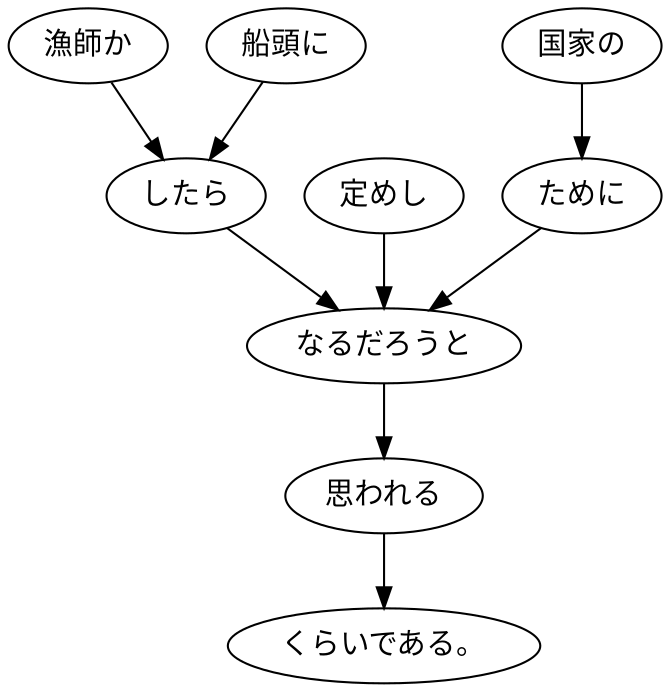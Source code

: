 digraph graph5131 {
	node0 [label="漁師か"];
	node1 [label="船頭に"];
	node2 [label="したら"];
	node3 [label="定めし"];
	node4 [label="国家の"];
	node5 [label="ために"];
	node6 [label="なるだろうと"];
	node7 [label="思われる"];
	node8 [label="くらいである。"];
	node0 -> node2;
	node1 -> node2;
	node2 -> node6;
	node3 -> node6;
	node4 -> node5;
	node5 -> node6;
	node6 -> node7;
	node7 -> node8;
}
